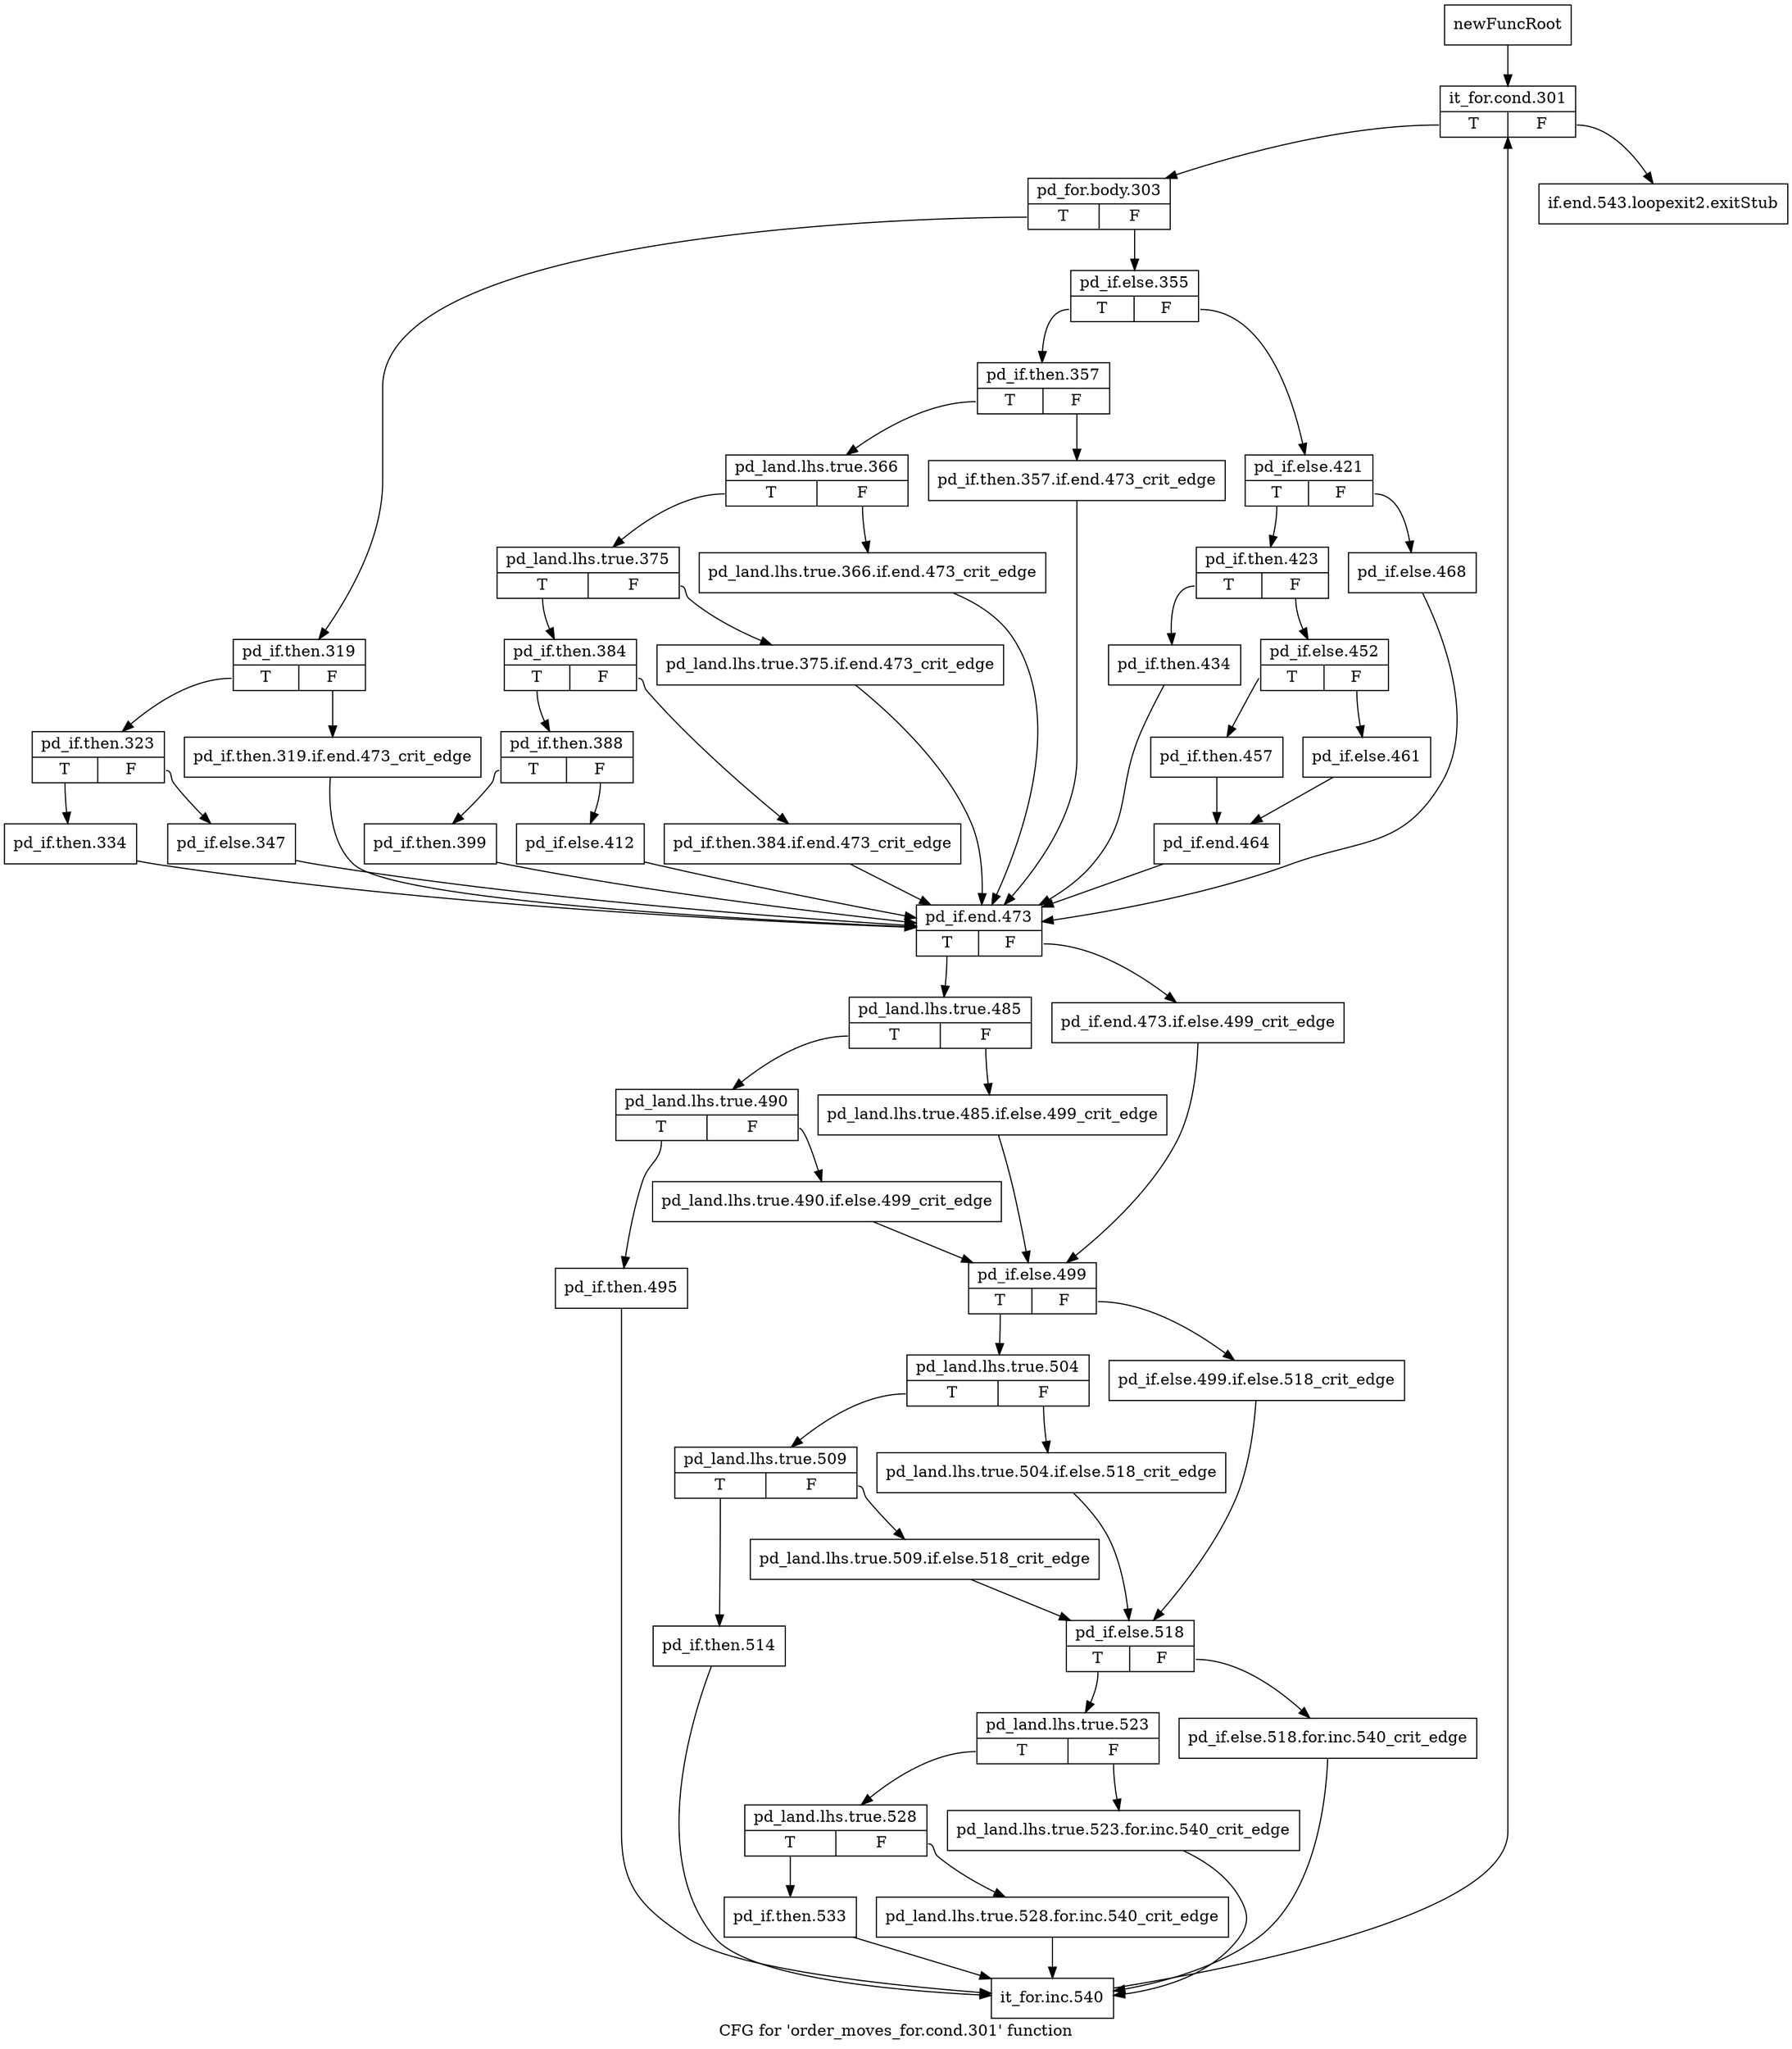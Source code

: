 digraph "CFG for 'order_moves_for.cond.301' function" {
	label="CFG for 'order_moves_for.cond.301' function";

	Node0x10e9560 [shape=record,label="{newFuncRoot}"];
	Node0x10e9560 -> Node0x10e9600;
	Node0x10e95b0 [shape=record,label="{if.end.543.loopexit2.exitStub}"];
	Node0x10e9600 [shape=record,label="{it_for.cond.301|{<s0>T|<s1>F}}"];
	Node0x10e9600:s0 -> Node0x10fc7b0;
	Node0x10e9600:s1 -> Node0x10e95b0;
	Node0x10fc7b0 [shape=record,label="{pd_for.body.303|{<s0>T|<s1>F}}"];
	Node0x10fc7b0:s0 -> Node0x10fce40;
	Node0x10fc7b0:s1 -> Node0x10fc800;
	Node0x10fc800 [shape=record,label="{pd_if.else.355|{<s0>T|<s1>F}}"];
	Node0x10fc800:s0 -> Node0x10fcad0;
	Node0x10fc800:s1 -> Node0x10fc850;
	Node0x10fc850 [shape=record,label="{pd_if.else.421|{<s0>T|<s1>F}}"];
	Node0x10fc850:s0 -> Node0x10fc8f0;
	Node0x10fc850:s1 -> Node0x10fc8a0;
	Node0x10fc8a0 [shape=record,label="{pd_if.else.468}"];
	Node0x10fc8a0 -> Node0x10fcfd0;
	Node0x10fc8f0 [shape=record,label="{pd_if.then.423|{<s0>T|<s1>F}}"];
	Node0x10fc8f0:s0 -> Node0x10fca80;
	Node0x10fc8f0:s1 -> Node0x10fc940;
	Node0x10fc940 [shape=record,label="{pd_if.else.452|{<s0>T|<s1>F}}"];
	Node0x10fc940:s0 -> Node0x10fc9e0;
	Node0x10fc940:s1 -> Node0x10fc990;
	Node0x10fc990 [shape=record,label="{pd_if.else.461}"];
	Node0x10fc990 -> Node0x10fca30;
	Node0x10fc9e0 [shape=record,label="{pd_if.then.457}"];
	Node0x10fc9e0 -> Node0x10fca30;
	Node0x10fca30 [shape=record,label="{pd_if.end.464}"];
	Node0x10fca30 -> Node0x10fcfd0;
	Node0x10fca80 [shape=record,label="{pd_if.then.434}"];
	Node0x10fca80 -> Node0x10fcfd0;
	Node0x10fcad0 [shape=record,label="{pd_if.then.357|{<s0>T|<s1>F}}"];
	Node0x10fcad0:s0 -> Node0x10fcb70;
	Node0x10fcad0:s1 -> Node0x10fcb20;
	Node0x10fcb20 [shape=record,label="{pd_if.then.357.if.end.473_crit_edge}"];
	Node0x10fcb20 -> Node0x10fcfd0;
	Node0x10fcb70 [shape=record,label="{pd_land.lhs.true.366|{<s0>T|<s1>F}}"];
	Node0x10fcb70:s0 -> Node0x10fcc10;
	Node0x10fcb70:s1 -> Node0x10fcbc0;
	Node0x10fcbc0 [shape=record,label="{pd_land.lhs.true.366.if.end.473_crit_edge}"];
	Node0x10fcbc0 -> Node0x10fcfd0;
	Node0x10fcc10 [shape=record,label="{pd_land.lhs.true.375|{<s0>T|<s1>F}}"];
	Node0x10fcc10:s0 -> Node0x10fccb0;
	Node0x10fcc10:s1 -> Node0x10fcc60;
	Node0x10fcc60 [shape=record,label="{pd_land.lhs.true.375.if.end.473_crit_edge}"];
	Node0x10fcc60 -> Node0x10fcfd0;
	Node0x10fccb0 [shape=record,label="{pd_if.then.384|{<s0>T|<s1>F}}"];
	Node0x10fccb0:s0 -> Node0x10fcd50;
	Node0x10fccb0:s1 -> Node0x10fcd00;
	Node0x10fcd00 [shape=record,label="{pd_if.then.384.if.end.473_crit_edge}"];
	Node0x10fcd00 -> Node0x10fcfd0;
	Node0x10fcd50 [shape=record,label="{pd_if.then.388|{<s0>T|<s1>F}}"];
	Node0x10fcd50:s0 -> Node0x10fcdf0;
	Node0x10fcd50:s1 -> Node0x10fcda0;
	Node0x10fcda0 [shape=record,label="{pd_if.else.412}"];
	Node0x10fcda0 -> Node0x10fcfd0;
	Node0x10fcdf0 [shape=record,label="{pd_if.then.399}"];
	Node0x10fcdf0 -> Node0x10fcfd0;
	Node0x10fce40 [shape=record,label="{pd_if.then.319|{<s0>T|<s1>F}}"];
	Node0x10fce40:s0 -> Node0x10fcee0;
	Node0x10fce40:s1 -> Node0x10fce90;
	Node0x10fce90 [shape=record,label="{pd_if.then.319.if.end.473_crit_edge}"];
	Node0x10fce90 -> Node0x10fcfd0;
	Node0x10fcee0 [shape=record,label="{pd_if.then.323|{<s0>T|<s1>F}}"];
	Node0x10fcee0:s0 -> Node0x10fcf80;
	Node0x10fcee0:s1 -> Node0x10fcf30;
	Node0x10fcf30 [shape=record,label="{pd_if.else.347}"];
	Node0x10fcf30 -> Node0x10fcfd0;
	Node0x10fcf80 [shape=record,label="{pd_if.then.334}"];
	Node0x10fcf80 -> Node0x10fcfd0;
	Node0x10fcfd0 [shape=record,label="{pd_if.end.473|{<s0>T|<s1>F}}"];
	Node0x10fcfd0:s0 -> Node0x10fd070;
	Node0x10fcfd0:s1 -> Node0x10fd020;
	Node0x10fd020 [shape=record,label="{pd_if.end.473.if.else.499_crit_edge}"];
	Node0x10fd020 -> Node0x10fd1b0;
	Node0x10fd070 [shape=record,label="{pd_land.lhs.true.485|{<s0>T|<s1>F}}"];
	Node0x10fd070:s0 -> Node0x10fd110;
	Node0x10fd070:s1 -> Node0x10fd0c0;
	Node0x10fd0c0 [shape=record,label="{pd_land.lhs.true.485.if.else.499_crit_edge}"];
	Node0x10fd0c0 -> Node0x10fd1b0;
	Node0x10fd110 [shape=record,label="{pd_land.lhs.true.490|{<s0>T|<s1>F}}"];
	Node0x10fd110:s0 -> Node0x10fd610;
	Node0x10fd110:s1 -> Node0x10fd160;
	Node0x10fd160 [shape=record,label="{pd_land.lhs.true.490.if.else.499_crit_edge}"];
	Node0x10fd160 -> Node0x10fd1b0;
	Node0x10fd1b0 [shape=record,label="{pd_if.else.499|{<s0>T|<s1>F}}"];
	Node0x10fd1b0:s0 -> Node0x10fd250;
	Node0x10fd1b0:s1 -> Node0x10fd200;
	Node0x10fd200 [shape=record,label="{pd_if.else.499.if.else.518_crit_edge}"];
	Node0x10fd200 -> Node0x10fd390;
	Node0x10fd250 [shape=record,label="{pd_land.lhs.true.504|{<s0>T|<s1>F}}"];
	Node0x10fd250:s0 -> Node0x10fd2f0;
	Node0x10fd250:s1 -> Node0x10fd2a0;
	Node0x10fd2a0 [shape=record,label="{pd_land.lhs.true.504.if.else.518_crit_edge}"];
	Node0x10fd2a0 -> Node0x10fd390;
	Node0x10fd2f0 [shape=record,label="{pd_land.lhs.true.509|{<s0>T|<s1>F}}"];
	Node0x10fd2f0:s0 -> Node0x10fd5c0;
	Node0x10fd2f0:s1 -> Node0x10fd340;
	Node0x10fd340 [shape=record,label="{pd_land.lhs.true.509.if.else.518_crit_edge}"];
	Node0x10fd340 -> Node0x10fd390;
	Node0x10fd390 [shape=record,label="{pd_if.else.518|{<s0>T|<s1>F}}"];
	Node0x10fd390:s0 -> Node0x10fd430;
	Node0x10fd390:s1 -> Node0x10fd3e0;
	Node0x10fd3e0 [shape=record,label="{pd_if.else.518.for.inc.540_crit_edge}"];
	Node0x10fd3e0 -> Node0x10fd660;
	Node0x10fd430 [shape=record,label="{pd_land.lhs.true.523|{<s0>T|<s1>F}}"];
	Node0x10fd430:s0 -> Node0x10fd4d0;
	Node0x10fd430:s1 -> Node0x10fd480;
	Node0x10fd480 [shape=record,label="{pd_land.lhs.true.523.for.inc.540_crit_edge}"];
	Node0x10fd480 -> Node0x10fd660;
	Node0x10fd4d0 [shape=record,label="{pd_land.lhs.true.528|{<s0>T|<s1>F}}"];
	Node0x10fd4d0:s0 -> Node0x10fd570;
	Node0x10fd4d0:s1 -> Node0x10fd520;
	Node0x10fd520 [shape=record,label="{pd_land.lhs.true.528.for.inc.540_crit_edge}"];
	Node0x10fd520 -> Node0x10fd660;
	Node0x10fd570 [shape=record,label="{pd_if.then.533}"];
	Node0x10fd570 -> Node0x10fd660;
	Node0x10fd5c0 [shape=record,label="{pd_if.then.514}"];
	Node0x10fd5c0 -> Node0x10fd660;
	Node0x10fd610 [shape=record,label="{pd_if.then.495}"];
	Node0x10fd610 -> Node0x10fd660;
	Node0x10fd660 [shape=record,label="{it_for.inc.540}"];
	Node0x10fd660 -> Node0x10e9600;
}
